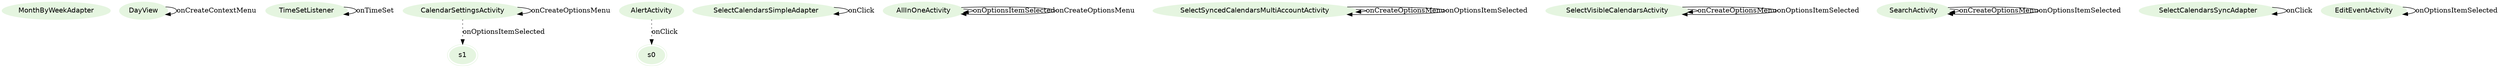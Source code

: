 digraph {
fontname="Helvetica";
node[style=filled, fontname="Helvetica", colorscheme=greens3, color=1];
MonthByWeekAdapter;
DayView;
TimeSetListener;
s1[peripheries=2];
CalendarSettingsActivity;
AlertActivity;
SelectCalendarsSimpleAdapter;
s0[peripheries=2];
AllInOneActivity;
SelectSyncedCalendarsMultiAccountActivity;
SelectVisibleCalendarsActivity;
SearchActivity;
SelectCalendarsSyncAdapter;
EditEventActivity;
SelectCalendarsSimpleAdapter -> SelectCalendarsSimpleAdapter[label="onClick"];
AllInOneActivity -> AllInOneActivity[label="onOptionsItemSelected"];
SelectVisibleCalendarsActivity -> SelectVisibleCalendarsActivity[label="onCreateOptionsMenu"];
DayView -> DayView[label="onCreateContextMenu"];
SearchActivity -> SearchActivity[label="onCreateOptionsMenu"];
SearchActivity -> SearchActivity[label="onOptionsItemSelected"];
SelectCalendarsSyncAdapter -> SelectCalendarsSyncAdapter[label="onClick"];
SelectSyncedCalendarsMultiAccountActivity -> SelectSyncedCalendarsMultiAccountActivity[label="onCreateOptionsMenu"];
EditEventActivity -> EditEventActivity[label="onOptionsItemSelected"];
SelectVisibleCalendarsActivity -> SelectVisibleCalendarsActivity[label="onOptionsItemSelected"];
CalendarSettingsActivity -> CalendarSettingsActivity[label="onCreateOptionsMenu"];
AlertActivity -> s0[label="onClick",style=dotted];
SelectSyncedCalendarsMultiAccountActivity -> SelectSyncedCalendarsMultiAccountActivity[label="onOptionsItemSelected"];
TimeSetListener -> TimeSetListener[label="onTimeSet"];
AllInOneActivity -> AllInOneActivity[label="onCreateOptionsMenu"];
CalendarSettingsActivity -> s1[label="onOptionsItemSelected",style=dotted];
}